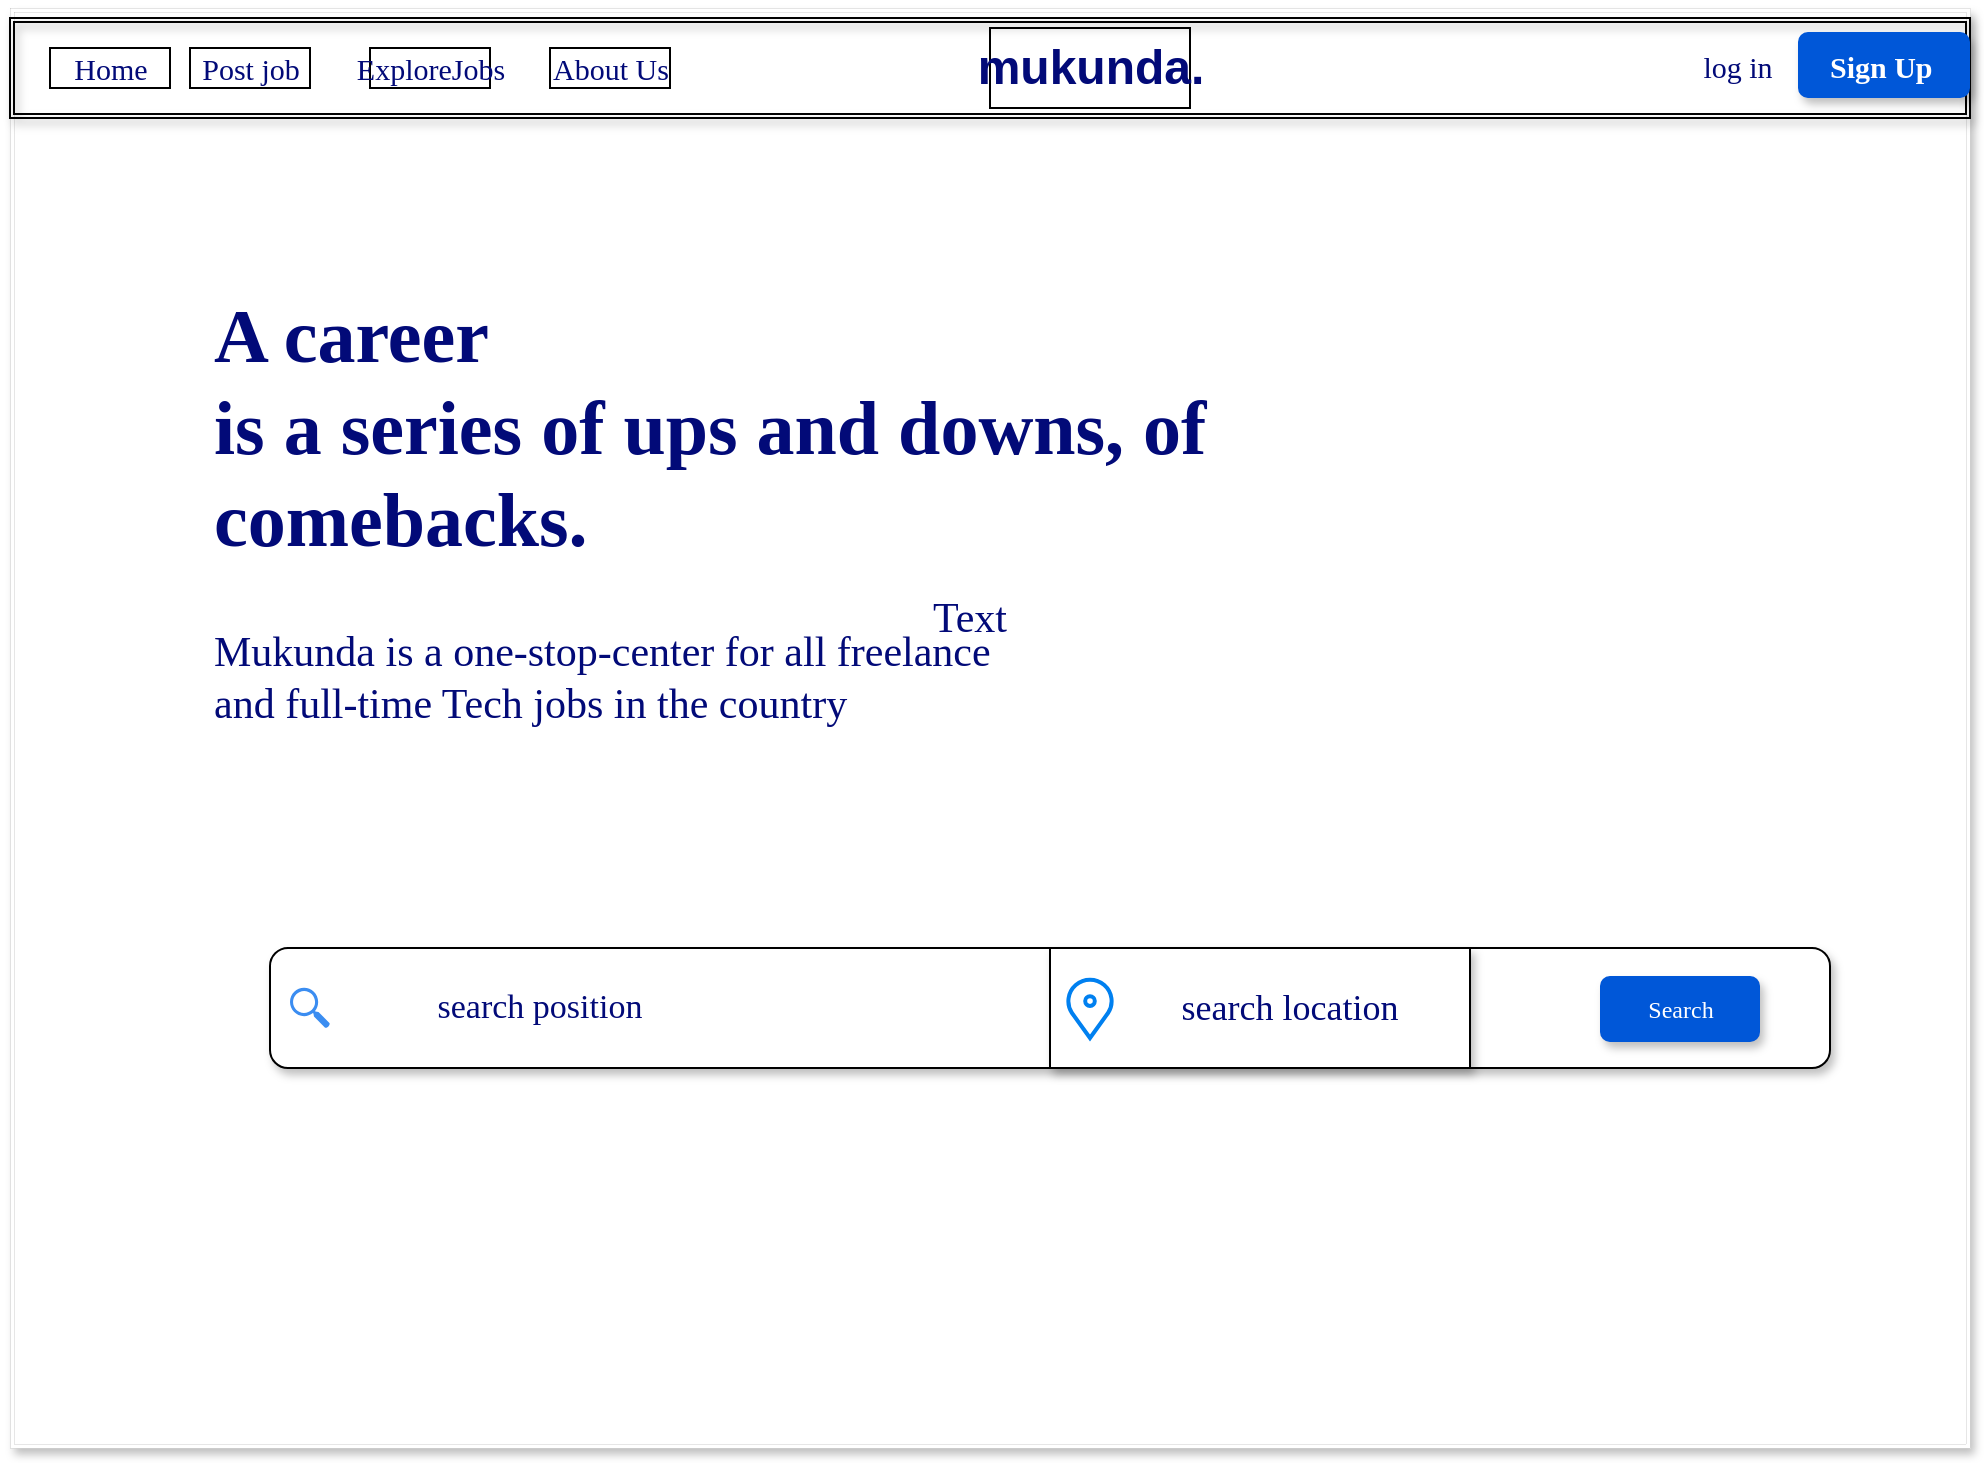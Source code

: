 <mxfile>
    <diagram id="pzoCALew4R6Ci7tLglYs" name="Page-1">
        <mxGraphModel dx="1010" dy="637" grid="1" gridSize="10" guides="1" tooltips="1" connect="1" arrows="1" fold="1" page="1" pageScale="1" pageWidth="850" pageHeight="1100" math="0" shadow="0">
            <root>
                <mxCell id="0"/>
                <mxCell id="1" parent="0"/>
                <mxCell id="5" value="" style="shape=ext;double=1;rounded=0;whiteSpace=wrap;html=1;fillColor=#FFFFFF;strokeColor=#000000;fontColor=#333333;strokeWidth=0;shadow=1;fontFamily=lato;fontSource=https%3A%2F%2Ffonts.googleapis.com%2Fcss%3Ffamily%3Dlato;fontStyle=0;labelBackgroundColor=#46434A;" vertex="1" parent="1">
                    <mxGeometry x="90" width="980" height="720" as="geometry"/>
                </mxCell>
                <mxCell id="7" value="" style="shape=ext;double=1;rounded=0;whiteSpace=wrap;html=1;fillColor=none;shadow=1;strokeWidth=1;fontFamily=lato;fontSource=https%3A%2F%2Ffonts.googleapis.com%2Fcss%3Ffamily%3Dlato;" vertex="1" parent="1">
                    <mxGeometry x="90" y="5" width="980" height="50" as="geometry"/>
                </mxCell>
                <mxCell id="6" value="mukunda." style="text;strokeColor=default;fillColor=none;html=1;fontSize=24;fontStyle=1;verticalAlign=middle;align=center;fontColor=#020A78;" vertex="1" parent="1">
                    <mxGeometry x="580" y="10" width="100" height="40" as="geometry"/>
                </mxCell>
                <mxCell id="8" value="Home" style="text;strokeColor=default;fillColor=none;html=1;fontSize=15;fontStyle=0;verticalAlign=middle;align=center;fontColor=#020A78;fontFamily=Poppins;fontSource=https%3A%2F%2Ffonts.googleapis.com%2Fcss%3Ffamily%3DPoppins;" vertex="1" parent="1">
                    <mxGeometry x="110" y="20" width="60" height="20" as="geometry"/>
                </mxCell>
                <mxCell id="21" value="Post job" style="text;strokeColor=default;fillColor=none;html=1;fontSize=15;fontStyle=0;verticalAlign=middle;align=center;fontColor=#020A78;fontFamily=Poppins;fontSource=https%3A%2F%2Ffonts.googleapis.com%2Fcss%3Ffamily%3DPoppins;" vertex="1" parent="1">
                    <mxGeometry x="180" y="20" width="60" height="20" as="geometry"/>
                </mxCell>
                <mxCell id="22" value="ExploreJobs" style="text;strokeColor=default;fillColor=none;html=1;fontSize=15;fontStyle=0;verticalAlign=middle;align=center;fontColor=#020A78;fontFamily=Poppins;fontSource=https%3A%2F%2Ffonts.googleapis.com%2Fcss%3Ffamily%3DPoppins;" vertex="1" parent="1">
                    <mxGeometry x="270" y="20" width="60" height="20" as="geometry"/>
                </mxCell>
                <mxCell id="23" value="&lt;b&gt;&lt;font style=&quot;font-size: 15px;&quot; data-font-src=&quot;https://fonts.googleapis.com/css?family=Poppins&quot; face=&quot;Poppins&quot;&gt;Sign Up&amp;nbsp;&lt;/font&gt;&lt;/b&gt;" style="rounded=1;fillColor=#0057D8;align=center;strokeColor=none;html=1;fontColor=#ffffff;fontSize=12;sketch=0;shadow=1;strokeWidth=1;fontFamily=lato;fontSource=https%3A%2F%2Ffonts.googleapis.com%2Fcss%3Ffamily%3Dlato;" vertex="1" parent="1">
                    <mxGeometry x="984" y="12" width="86" height="33" as="geometry"/>
                </mxCell>
                <mxCell id="25" value="log in" style="text;html=1;strokeColor=none;fillColor=none;align=center;verticalAlign=middle;whiteSpace=wrap;rounded=0;shadow=1;sketch=0;strokeWidth=1;fontFamily=Poppins;fontSource=https%3A%2F%2Ffonts.googleapis.com%2Fcss%3Ffamily%3DPoppins;fontSize=15;fontColor=#020A78;backgroundOutline=1;" vertex="1" parent="1">
                    <mxGeometry x="924" y="13.5" width="60" height="30" as="geometry"/>
                </mxCell>
                <mxCell id="26" value="About Us" style="text;strokeColor=default;fillColor=none;html=1;fontSize=15;fontStyle=0;verticalAlign=middle;align=center;fontColor=#020A78;fontFamily=Poppins;fontSource=https%3A%2F%2Ffonts.googleapis.com%2Fcss%3Ffamily%3DPoppins;" vertex="1" parent="1">
                    <mxGeometry x="360" y="20" width="60" height="20" as="geometry"/>
                </mxCell>
                <mxCell id="30" value="A career &#10;is a series of ups and downs, of &#10;comebacks." style="text;strokeColor=none;fillColor=none;align=left;verticalAlign=middle;rounded=0;shadow=1;sketch=0;strokeWidth=1;fontFamily=Poppins;fontSource=https%3A%2F%2Ffonts.googleapis.com%2Fcss%3Ffamily%3DPoppins;fontSize=38;fontColor=#020A78;fontStyle=1" vertex="1" parent="1">
                    <mxGeometry x="190" y="140" width="550" height="130" as="geometry"/>
                </mxCell>
                <mxCell id="33" value="Mukunda is a one-stop-center for all freelance &lt;br style=&quot;font-size: 21px;&quot;&gt;and full-time Tech jobs in the country" style="text;strokeColor=none;fillColor=none;html=1;fontSize=21;fontStyle=0;verticalAlign=middle;align=left;rounded=1;shadow=1;labelBackgroundColor=none;sketch=0;strokeWidth=1;fontFamily=Poppins;fontSource=https%3A%2F%2Ffonts.googleapis.com%2Fcss%3Ffamily%3DPoppins;fontColor=#020A78;" vertex="1" parent="1">
                    <mxGeometry x="190" y="300" width="620" height="70" as="geometry"/>
                </mxCell>
                <mxCell id="35" value="" style="rounded=1;whiteSpace=wrap;html=1;shadow=1;labelBackgroundColor=none;sketch=0;strokeColor=#000000;strokeWidth=1;fontFamily=Poppins;fontSource=https%3A%2F%2Ffonts.googleapis.com%2Fcss%3Ffamily%3DPoppins;fontSize=21;fontColor=#020A78;fillColor=#FFFFFF;" vertex="1" parent="1">
                    <mxGeometry x="220" y="470" width="780" height="60" as="geometry"/>
                </mxCell>
                <mxCell id="34" value="" style="sketch=0;html=1;aspect=fixed;strokeColor=none;shadow=0;align=center;verticalAlign=top;fillColor=#3B8DF1;shape=mxgraph.gcp2.search;rounded=1;labelBackgroundColor=none;strokeWidth=1;fontFamily=Poppins;fontSource=https%3A%2F%2Ffonts.googleapis.com%2Fcss%3Ffamily%3DPoppins;fontSize=21;fontColor=#020A78;" vertex="1" parent="1">
                    <mxGeometry x="230" y="489.9" width="20" height="20.2" as="geometry"/>
                </mxCell>
                <mxCell id="37" value="Text" style="text;html=1;strokeColor=none;fillColor=none;align=center;verticalAlign=middle;whiteSpace=wrap;rounded=0;shadow=1;labelBackgroundColor=none;sketch=0;strokeWidth=1;fontFamily=Poppins;fontSource=https%3A%2F%2Ffonts.googleapis.com%2Fcss%3Ffamily%3DPoppins;fontSize=21;fontColor=#020A78;" vertex="1" parent="1">
                    <mxGeometry x="540" y="290" width="60" height="30" as="geometry"/>
                </mxCell>
                <mxCell id="38" value="search position" style="text;html=1;strokeColor=none;fillColor=none;align=center;verticalAlign=middle;whiteSpace=wrap;rounded=0;shadow=1;labelBackgroundColor=none;sketch=0;strokeWidth=1;fontFamily=Poppins;fontSource=https%3A%2F%2Ffonts.googleapis.com%2Fcss%3Ffamily%3DPoppins;fontSize=17;fontColor=#020A78;" vertex="1" parent="1">
                    <mxGeometry x="270" y="485" width="170" height="30" as="geometry"/>
                </mxCell>
                <mxCell id="39" value="" style="rounded=0;whiteSpace=wrap;html=1;shadow=1;labelBackgroundColor=none;sketch=0;strokeColor=#000000;strokeWidth=1;fontFamily=Poppins;fontSource=https%3A%2F%2Ffonts.googleapis.com%2Fcss%3Ffamily%3DPoppins;fontSize=21;fontColor=#020A78;fillColor=#FFFFFF;" vertex="1" parent="1">
                    <mxGeometry x="610" y="470" width="210" height="60" as="geometry"/>
                </mxCell>
                <mxCell id="40" value="search location" style="text;html=1;strokeColor=none;fillColor=none;align=center;verticalAlign=middle;whiteSpace=wrap;rounded=0;shadow=1;labelBackgroundColor=none;sketch=0;strokeWidth=1;fontFamily=Poppins;fontSource=https%3A%2F%2Ffonts.googleapis.com%2Fcss%3Ffamily%3DPoppins;fontSize=18;fontColor=#020A78;" vertex="1" parent="1">
                    <mxGeometry x="640" y="485" width="180" height="30" as="geometry"/>
                </mxCell>
                <mxCell id="41" value="" style="html=1;verticalLabelPosition=bottom;align=center;labelBackgroundColor=#ffffff;verticalAlign=top;strokeWidth=2;strokeColor=#0080F0;shadow=0;dashed=0;shape=mxgraph.ios7.icons.location;rounded=1;sketch=0;fontFamily=Poppins;fontSource=https%3A%2F%2Ffonts.googleapis.com%2Fcss%3Ffamily%3DPoppins;fontSize=21;fontColor=#020A78;fillColor=#FFFFFF;" vertex="1" parent="1">
                    <mxGeometry x="618" y="485" width="24" height="30" as="geometry"/>
                </mxCell>
                <mxCell id="42" value="Search" style="rounded=1;fillColor=#0057D8;align=center;strokeColor=none;html=1;fontColor=#ffffff;fontSize=12;sketch=0;shadow=1;labelBackgroundColor=none;strokeWidth=1;fontFamily=Poppins;fontSource=https%3A%2F%2Ffonts.googleapis.com%2Fcss%3Ffamily%3DPoppins;" vertex="1" parent="1">
                    <mxGeometry x="885" y="484" width="80" height="33" as="geometry"/>
                </mxCell>
            </root>
        </mxGraphModel>
    </diagram>
</mxfile>